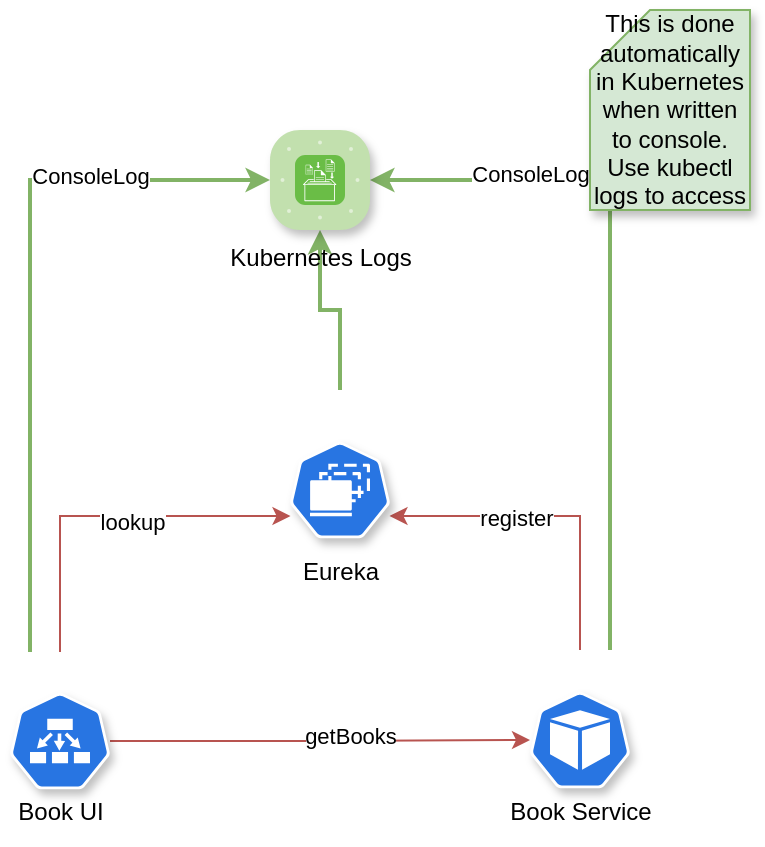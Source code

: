 <mxfile version="14.2.9" type="device"><diagram id="9ueXhn_LpcPxId2sZ9xX" name="Page-1"><mxGraphModel dx="782" dy="1846" grid="1" gridSize="10" guides="1" tooltips="1" connect="1" arrows="1" fold="1" page="1" pageScale="1" pageWidth="850" pageHeight="1100" math="0" shadow="0"><root><mxCell id="0"/><mxCell id="1" parent="0"/><mxCell id="5dMGo-wxAUMv-TppQWhl-3" style="edgeStyle=orthogonalEdgeStyle;rounded=0;orthogonalLoop=1;jettySize=auto;html=1;entryX=0.995;entryY=0.63;entryDx=0;entryDy=0;entryPerimeter=0;fillColor=#f8cecc;strokeColor=#b85450;" edge="1" parent="1" source="5dMGo-wxAUMv-TppQWhl-1" target="5dMGo-wxAUMv-TppQWhl-2"><mxGeometry relative="1" as="geometry"><Array as="points"><mxPoint x="545" y="103"/></Array></mxGeometry></mxCell><mxCell id="5dMGo-wxAUMv-TppQWhl-4" value="register" style="edgeLabel;html=1;align=center;verticalAlign=middle;resizable=0;points=[];" vertex="1" connectable="0" parent="5dMGo-wxAUMv-TppQWhl-3"><mxGeometry x="0.218" y="1" relative="1" as="geometry"><mxPoint as="offset"/></mxGeometry></mxCell><mxCell id="5dMGo-wxAUMv-TppQWhl-14" style="edgeStyle=orthogonalEdgeStyle;rounded=0;orthogonalLoop=1;jettySize=auto;html=1;entryX=1;entryY=0.5;entryDx=0;entryDy=0;entryPerimeter=0;strokeWidth=2;fillColor=#d5e8d4;strokeColor=#82b366;" edge="1" parent="1" source="5dMGo-wxAUMv-TppQWhl-1" target="5dMGo-wxAUMv-TppQWhl-10"><mxGeometry relative="1" as="geometry"><Array as="points"><mxPoint x="560" y="-65"/></Array></mxGeometry></mxCell><mxCell id="5dMGo-wxAUMv-TppQWhl-16" value="ConsoleLog" style="edgeLabel;html=1;align=center;verticalAlign=middle;resizable=0;points=[];" vertex="1" connectable="0" parent="5dMGo-wxAUMv-TppQWhl-14"><mxGeometry x="0.549" y="-3" relative="1" as="geometry"><mxPoint as="offset"/></mxGeometry></mxCell><mxCell id="5dMGo-wxAUMv-TppQWhl-1" value="Book Service" style="html=1;dashed=0;whitespace=wrap;fillColor=#2875E2;strokeColor=#ffffff;points=[[0.005,0.63,0],[0.1,0.2,0],[0.9,0.2,0],[0.5,0,0],[0.995,0.63,0],[0.72,0.99,0],[0.5,1,0],[0.28,0.99,0]];shape=mxgraph.kubernetes.icon;prIcon=pod;verticalAlign=bottom;shadow=1;" vertex="1" parent="1"><mxGeometry x="520" y="170" width="50" height="90" as="geometry"/></mxCell><mxCell id="5dMGo-wxAUMv-TppQWhl-12" style="edgeStyle=orthogonalEdgeStyle;rounded=0;orthogonalLoop=1;jettySize=auto;html=1;fillColor=#d5e8d4;strokeColor=#82b366;strokeWidth=2;" edge="1" parent="1" source="5dMGo-wxAUMv-TppQWhl-2" target="5dMGo-wxAUMv-TppQWhl-10"><mxGeometry relative="1" as="geometry"/></mxCell><mxCell id="5dMGo-wxAUMv-TppQWhl-2" value="Eureka" style="html=1;dashed=0;whitespace=wrap;fillColor=#2875E2;strokeColor=#ffffff;points=[[0.005,0.63,0],[0.1,0.2,0],[0.9,0.2,0],[0.5,0,0],[0.995,0.63,0],[0.72,0.99,0],[0.5,1,0],[0.28,0.99,0]];shape=mxgraph.kubernetes.icon;prIcon=ds;verticalAlign=bottom;shadow=1;" vertex="1" parent="1"><mxGeometry x="400" y="40" width="50" height="100" as="geometry"/></mxCell><mxCell id="5dMGo-wxAUMv-TppQWhl-6" style="edgeStyle=orthogonalEdgeStyle;rounded=0;orthogonalLoop=1;jettySize=auto;html=1;entryX=0.005;entryY=0.63;entryDx=0;entryDy=0;entryPerimeter=0;fillColor=#f8cecc;strokeColor=#b85450;" edge="1" parent="1" source="5dMGo-wxAUMv-TppQWhl-5" target="5dMGo-wxAUMv-TppQWhl-2"><mxGeometry relative="1" as="geometry"><Array as="points"><mxPoint x="285" y="103"/></Array></mxGeometry></mxCell><mxCell id="5dMGo-wxAUMv-TppQWhl-7" value="lookup" style="edgeLabel;html=1;align=center;verticalAlign=middle;resizable=0;points=[];" vertex="1" connectable="0" parent="5dMGo-wxAUMv-TppQWhl-6"><mxGeometry x="0.135" y="-3" relative="1" as="geometry"><mxPoint as="offset"/></mxGeometry></mxCell><mxCell id="5dMGo-wxAUMv-TppQWhl-8" style="edgeStyle=orthogonalEdgeStyle;rounded=0;orthogonalLoop=1;jettySize=auto;html=1;fillColor=#f8cecc;strokeColor=#b85450;" edge="1" parent="1" source="5dMGo-wxAUMv-TppQWhl-5" target="5dMGo-wxAUMv-TppQWhl-1"><mxGeometry relative="1" as="geometry"/></mxCell><mxCell id="5dMGo-wxAUMv-TppQWhl-9" value="getBooks" style="edgeLabel;html=1;align=center;verticalAlign=middle;resizable=0;points=[];" vertex="1" connectable="0" parent="5dMGo-wxAUMv-TppQWhl-8"><mxGeometry x="0.145" y="2" relative="1" as="geometry"><mxPoint as="offset"/></mxGeometry></mxCell><mxCell id="5dMGo-wxAUMv-TppQWhl-13" style="edgeStyle=orthogonalEdgeStyle;rounded=0;orthogonalLoop=1;jettySize=auto;html=1;entryX=0;entryY=0.5;entryDx=0;entryDy=0;entryPerimeter=0;strokeWidth=2;fillColor=#d5e8d4;strokeColor=#82b366;" edge="1" parent="1" source="5dMGo-wxAUMv-TppQWhl-5" target="5dMGo-wxAUMv-TppQWhl-10"><mxGeometry relative="1" as="geometry"><Array as="points"><mxPoint x="270" y="-65"/></Array></mxGeometry></mxCell><mxCell id="5dMGo-wxAUMv-TppQWhl-15" value="ConsoleLog" style="edgeLabel;html=1;align=center;verticalAlign=middle;resizable=0;points=[];" vertex="1" connectable="0" parent="5dMGo-wxAUMv-TppQWhl-13"><mxGeometry x="0.494" y="2" relative="1" as="geometry"><mxPoint as="offset"/></mxGeometry></mxCell><mxCell id="5dMGo-wxAUMv-TppQWhl-5" value="Book UI" style="html=1;dashed=0;whitespace=wrap;fillColor=#2875E2;strokeColor=#ffffff;points=[[0.005,0.63,0],[0.1,0.2,0],[0.9,0.2,0],[0.5,0,0],[0.995,0.63,0],[0.72,0.99,0],[0.5,1,0],[0.28,0.99,0]];shape=mxgraph.kubernetes.icon;prIcon=ep;verticalAlign=bottom;shadow=1;sketch=0;" vertex="1" parent="1"><mxGeometry x="260" y="171" width="50" height="89" as="geometry"/></mxCell><mxCell id="5dMGo-wxAUMv-TppQWhl-10" value="Kubernetes Logs" style="verticalLabelPosition=bottom;html=1;fillColor=#6ABD46;strokeColor=#ffffff;verticalAlign=top;align=center;points=[[0.085,0.085,0],[0.915,0.085,0],[0.915,0.915,0],[0.085,0.915,0],[0.25,0,0],[0.5,0,0],[0.75,0,0],[1,0.25,0],[1,0.5,0],[1,0.75,0],[0.75,1,0],[0.5,1,0],[0.25,1,0],[0,0.75,0],[0,0.5,0],[0,0.25,0]];pointerEvents=1;shape=mxgraph.cisco_safe.compositeIcon;bgIcon=mxgraph.cisco_safe.architecture.generic_appliance;resIcon=mxgraph.cisco_safe.architecture.log_collector;shadow=1;sketch=0;" vertex="1" parent="1"><mxGeometry x="390" y="-90" width="50" height="50" as="geometry"/></mxCell><mxCell id="5dMGo-wxAUMv-TppQWhl-17" value="This is done automatically in Kubernetes when written to console. Use kubectl logs to access" style="shape=card;whiteSpace=wrap;html=1;shadow=1;sketch=0;strokeColor=#82b366;fillColor=#d5e8d4;" vertex="1" parent="1"><mxGeometry x="550" y="-150" width="80" height="100" as="geometry"/></mxCell></root></mxGraphModel></diagram></mxfile>